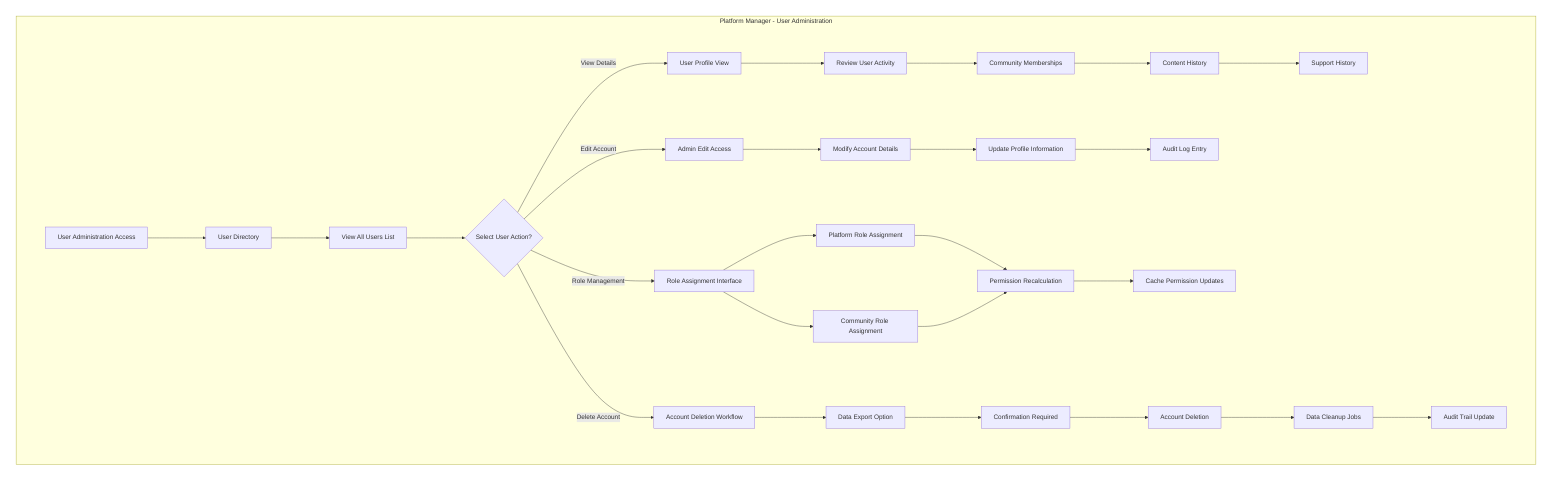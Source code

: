 %%{init: {"flowchart": {"diagramPadding": 40, "nodeSpacing": 160, "rankSpacing": 120}}}%%
graph TD
  subgraph "Platform Manager - User Administration"
    ADM1[User Administration Access] --> ADM2[User Directory]
    ADM2 --> ADM3[View All Users List]
    ADM3 --> ADM4{Select User Action?}
    ADM4 -->|View Details| ADM5[User Profile View]
    ADM4 -->|Edit Account| ADM6[Admin Edit Access]
    ADM4 -->|Role Management| ADM7[Role Assignment Interface]
    ADM4 -->|Delete Account| ADM8[Account Deletion Workflow]
    ADM5 --> ADM9[Review User Activity]
    ADM9 --> ADM10[Community Memberships]
    ADM10 --> ADM11[Content History]
    ADM11 --> ADM12[Support History]
    ADM6 --> ADM13[Modify Account Details]
    ADM13 --> ADM14[Update Profile Information]
    ADM14 --> ADM15[Audit Log Entry]
    ADM7 --> ADM16[Platform Role Assignment]
    ADM7 --> ADM17[Community Role Assignment]
    ADM16 --> ADM18[Permission Recalculation]
    ADM17 --> ADM18
    ADM18 --> ADM19[Cache Permission Updates]
    ADM8 --> ADM20[Data Export Option]
    ADM20 --> ADM21[Confirmation Required]
    ADM21 --> ADM22[Account Deletion]
    ADM22 --> ADM23[Data Cleanup Jobs]
    ADM23 --> ADM24[Audit Trail Update]
  end